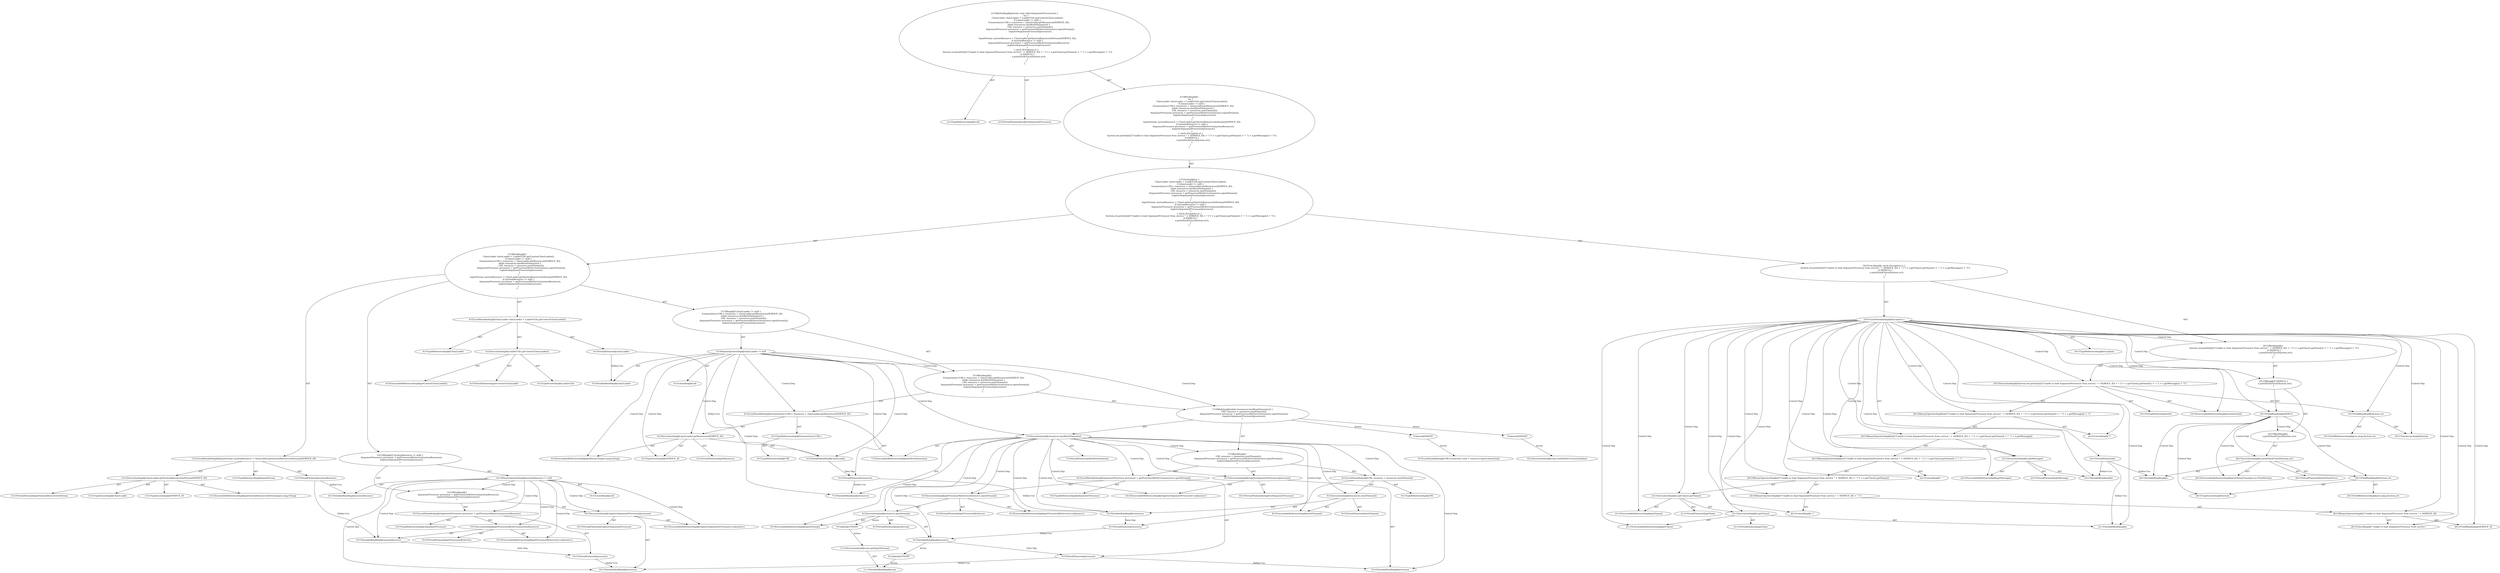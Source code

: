 digraph "collectArgumentProcessors#?" {
0 [label="2:CtTypeReferenceImpl@void" shape=ellipse]
1 [label="2:CtVirtualElement@collectArgumentProcessors" shape=ellipse]
2 [label="4:CtTypeReferenceImpl@ClassLoader" shape=ellipse]
3 [label="4:CtExecutableReferenceImpl@getContextClassLoader()" shape=ellipse]
4 [label="4:CtVirtualElement@getContextClassLoader" shape=ellipse]
5 [label="4:CtTypeAccessImpl@LoaderUtils" shape=ellipse]
6 [label="4:CtInvocationImpl@LoaderUtils.getContextClassLoader()" shape=ellipse]
7 [label="4:CtVirtualElement@classLoader" shape=ellipse]
8 [label="4:CtLocalVariableImpl@ClassLoader classLoader = LoaderUtils.getContextClassLoader()" shape=ellipse]
9 [label="5:CtVariableReadImpl@classLoader" shape=ellipse]
10 [label="5:CtLiteralImpl@null" shape=ellipse]
11 [label="5:CtBinaryOperatorImpl@classLoader != null" shape=ellipse]
12 [label="6:CtTypeReferenceImpl@Enumeration<URL>" shape=ellipse]
13 [label="6:CtTypeReferenceImpl@URL" shape=ellipse]
14 [label="6:CtExecutableReferenceImpl@getResources(java.lang.String)" shape=ellipse]
15 [label="6:CtVirtualElement@getResources" shape=ellipse]
16 [label="6:CtVariableReadImpl@classLoader" shape=ellipse]
17 [label="6:CtTypeAccessImpl@SERVICE_ID" shape=ellipse]
18 [label="6:CtInvocationImpl@classLoader.getResources(SERVICE_ID)" shape=ellipse]
19 [label="6:CtVirtualElement@resources" shape=ellipse]
20 [label="6:CtLocalVariableImpl@Enumeration<URL> resources = classLoader.getResources(SERVICE_ID)" shape=ellipse]
21 [label="7:CtExecutableReferenceImpl@hasMoreElements()" shape=ellipse]
22 [label="7:CtVirtualElement@hasMoreElements" shape=ellipse]
23 [label="7:CtVariableReadImpl@resources" shape=ellipse]
24 [label="7:CtInvocationImpl@resources.hasMoreElements()" shape=ellipse]
25 [label="8:CtTypeReferenceImpl@URL" shape=ellipse]
26 [label="8:CtExecutableReferenceImpl@nextElement()" shape=ellipse]
27 [label="8:CtVirtualElement@nextElement" shape=ellipse]
28 [label="8:CtVariableReadImpl@resources" shape=ellipse]
29 [label="8:CtInvocationImpl@resources.nextElement()" shape=ellipse]
30 [label="8:CtVirtualElement@resource" shape=ellipse]
31 [label="8:CtLocalVariableImpl@URL resource = resources.nextElement()" shape=ellipse]
32 [label="9:CtTypeReferenceImpl@ArgumentProcessor" shape=ellipse]
33 [label="9:CtExecutableReferenceImpl@getProcessorByService(<unknown>)" shape=ellipse]
34 [label="9:CtVirtualElement@getProcessorByService" shape=ellipse]
35 [label="9:CtExecutableReferenceImpl@openStream()" shape=ellipse]
36 [label="9:CtVirtualElement@openStream" shape=ellipse]
37 [label="9:CtVariableReadImpl@resource" shape=ellipse]
38 [label="9:CtInvocationImpl@resource.openStream()" shape=ellipse]
39 [label="9:CtInvocationImpl@getProcessorByService(resource.openStream())" shape=ellipse]
40 [label="9:CtVirtualElement@processor" shape=ellipse]
41 [label="9:CtLocalVariableImpl@ArgumentProcessor processor = getProcessorByService(resource.openStream())" shape=ellipse]
42 [label="10:CtExecutableReferenceImpl@registerArgumentProcessor(<unknown>)" shape=ellipse]
43 [label="10:CtVirtualElement@registerArgumentProcessor" shape=ellipse]
44 [label="10:CtVariableReadImpl@processor" shape=ellipse]
45 [label="10:CtInvocationImpl@registerArgumentProcessor(processor)" shape=ellipse]
46 [label="7:CtBlockImpl@\{
    URL resource = resources.nextElement();
    ArgumentProcessor processor = getProcessorByService(resource.openStream());
    registerArgumentProcessor(processor);
\}" shape=ellipse]
47 [label="7:CtWhileImpl@while (resources.hasMoreElements()) \{
    URL resource = resources.nextElement();
    ArgumentProcessor processor = getProcessorByService(resource.openStream());
    registerArgumentProcessor(processor);
\} " shape=ellipse]
48 [label="5:CtBlockImpl@\{
    Enumeration<URL> resources = classLoader.getResources(SERVICE_ID);
    while (resources.hasMoreElements()) \{
        URL resource = resources.nextElement();
        ArgumentProcessor processor = getProcessorByService(resource.openStream());
        registerArgumentProcessor(processor);
    \} 
\}" shape=ellipse]
49 [label="5:CtIfImpl@if (classLoader != null) \{
    Enumeration<URL> resources = classLoader.getResources(SERVICE_ID);
    while (resources.hasMoreElements()) \{
        URL resource = resources.nextElement();
        ArgumentProcessor processor = getProcessorByService(resource.openStream());
        registerArgumentProcessor(processor);
    \} 
\}" shape=ellipse]
50 [label="13:CtTypeReferenceImpl@InputStream" shape=ellipse]
51 [label="13:CtExecutableReferenceImpl@getSystemResourceAsStream(java.lang.String)" shape=ellipse]
52 [label="13:CtVirtualElement@getSystemResourceAsStream" shape=ellipse]
53 [label="13:CtTypeAccessImpl@ClassLoader" shape=ellipse]
54 [label="13:CtTypeAccessImpl@SERVICE_ID" shape=ellipse]
55 [label="13:CtInvocationImpl@ClassLoader.getSystemResourceAsStream(SERVICE_ID)" shape=ellipse]
56 [label="13:CtVirtualElement@systemResource" shape=ellipse]
57 [label="13:CtLocalVariableImpl@InputStream systemResource = ClassLoader.getSystemResourceAsStream(SERVICE_ID)" shape=ellipse]
58 [label="14:CtVariableReadImpl@systemResource" shape=ellipse]
59 [label="14:CtLiteralImpl@null" shape=ellipse]
60 [label="14:CtBinaryOperatorImpl@systemResource != null" shape=ellipse]
61 [label="15:CtTypeReferenceImpl@ArgumentProcessor" shape=ellipse]
62 [label="15:CtExecutableReferenceImpl@getProcessorByService(<unknown>)" shape=ellipse]
63 [label="15:CtVirtualElement@getProcessorByService" shape=ellipse]
64 [label="15:CtVariableReadImpl@systemResource" shape=ellipse]
65 [label="15:CtInvocationImpl@getProcessorByService(systemResource)" shape=ellipse]
66 [label="15:CtVirtualElement@processor" shape=ellipse]
67 [label="15:CtLocalVariableImpl@ArgumentProcessor processor = getProcessorByService(systemResource)" shape=ellipse]
68 [label="16:CtExecutableReferenceImpl@registerArgumentProcessor(<unknown>)" shape=ellipse]
69 [label="16:CtVirtualElement@registerArgumentProcessor" shape=ellipse]
70 [label="16:CtVariableReadImpl@processor" shape=ellipse]
71 [label="16:CtInvocationImpl@registerArgumentProcessor(processor)" shape=ellipse]
72 [label="14:CtBlockImpl@\{
    ArgumentProcessor processor = getProcessorByService(systemResource);
    registerArgumentProcessor(processor);
\}" shape=ellipse]
73 [label="14:CtIfImpl@if (systemResource != null) \{
    ArgumentProcessor processor = getProcessorByService(systemResource);
    registerArgumentProcessor(processor);
\}" shape=ellipse]
74 [label="3:CtBlockImpl@\{
    ClassLoader classLoader = LoaderUtils.getContextClassLoader();
    if (classLoader != null) \{
        Enumeration<URL> resources = classLoader.getResources(SERVICE_ID);
        while (resources.hasMoreElements()) \{
            URL resource = resources.nextElement();
            ArgumentProcessor processor = getProcessorByService(resource.openStream());
            registerArgumentProcessor(processor);
        \} 
    \}
    InputStream systemResource = ClassLoader.getSystemResourceAsStream(SERVICE_ID);
    if (systemResource != null) \{
        ArgumentProcessor processor = getProcessorByService(systemResource);
        registerArgumentProcessor(processor);
    \}
\}" shape=ellipse]
75 [label="18:CtVirtualElement@e" shape=ellipse]
76 [label="18:CtTypeReferenceImpl@Exception" shape=ellipse]
77 [label="18:CtCatchVariableImpl@Exception e" shape=ellipse]
78 [label="19:CtExecutableReferenceImpl@println(char[])" shape=ellipse]
79 [label="19:CtVirtualElement@println" shape=ellipse]
80 [label="19:CtTypeAccessImpl@System" shape=ellipse]
81 [label="19:CtFieldReadImpl@System.err" shape=ellipse]
82 [label="19:CtFieldReferenceImpl@java.lang.System.err" shape=ellipse]
83 [label="20:CtLiteralImpl@\"Unable to load ArgumentProcessor from service \"" shape=ellipse]
84 [label="20:CtFieldReadImpl@SERVICE_ID" shape=ellipse]
85 [label="20:CtBinaryOperatorImpl@(\"Unable to load ArgumentProcessor from service \" + SERVICE_ID)" shape=ellipse]
86 [label="20:CtLiteralImpl@\" (\"" shape=ellipse]
87 [label="20:CtBinaryOperatorImpl@((\"Unable to load ArgumentProcessor from service \" + SERVICE_ID) + \" (\")" shape=ellipse]
88 [label="21:CtExecutableReferenceImpl@getName()" shape=ellipse]
89 [label="21:CtVirtualElement@getName" shape=ellipse]
90 [label="21:CtExecutableReferenceImpl@getClass()" shape=ellipse]
91 [label="21:CtVirtualElement@getClass" shape=ellipse]
92 [label="21:CtVariableReadImpl@e" shape=ellipse]
93 [label="21:CtInvocationImpl@e.getClass()" shape=ellipse]
94 [label="21:CtInvocationImpl@e.getClass().getName()" shape=ellipse]
95 [label="20:CtBinaryOperatorImpl@(((\"Unable to load ArgumentProcessor from service \" + SERVICE_ID) + \" (\") + e.getClass().getName())" shape=ellipse]
96 [label="22:CtLiteralImpl@\": \"" shape=ellipse]
97 [label="20:CtBinaryOperatorImpl@((((\"Unable to load ArgumentProcessor from service \" + SERVICE_ID) + \" (\") + e.getClass().getName()) + \": \")" shape=ellipse]
98 [label="23:CtExecutableReferenceImpl@getMessage()" shape=ellipse]
99 [label="23:CtVirtualElement@getMessage" shape=ellipse]
100 [label="23:CtVariableReadImpl@e" shape=ellipse]
101 [label="23:CtInvocationImpl@e.getMessage()" shape=ellipse]
102 [label="20:CtBinaryOperatorImpl@(((((\"Unable to load ArgumentProcessor from service \" + SERVICE_ID) + \" (\") + e.getClass().getName()) + \": \") + e.getMessage())" shape=ellipse]
103 [label="24:CtLiteralImpl@\")\"" shape=ellipse]
104 [label="20:CtBinaryOperatorImpl@(((((\"Unable to load ArgumentProcessor from service \" + SERVICE_ID) + \" (\") + e.getClass().getName()) + \": \") + e.getMessage()) + \")\"" shape=ellipse]
105 [label="19:CtInvocationImpl@System.err.println((((((\"Unable to load ArgumentProcessor from service \" + SERVICE_ID) + \" (\") + e.getClass().getName()) + \": \") + e.getMessage()) + \")\")" shape=ellipse]
106 [label="25:CtFieldReadImpl@DEBUG" shape=ellipse]
107 [label="26:CtExecutableReferenceImpl@printStackTrace(java.io.PrintStream)" shape=ellipse]
108 [label="26:CtVirtualElement@printStackTrace" shape=ellipse]
109 [label="26:CtVariableReadImpl@e" shape=ellipse]
110 [label="26:CtTypeAccessImpl@System" shape=ellipse]
111 [label="26:CtFieldReadImpl@System.err" shape=ellipse]
112 [label="26:CtFieldReferenceImpl@java.lang.System.err" shape=ellipse]
113 [label="26:CtInvocationImpl@e.printStackTrace(System.err)" shape=ellipse]
114 [label="25:CtBlockImpl@\{
    e.printStackTrace(System.err);
\}" shape=ellipse]
115 [label="25:CtIfImpl@if (DEBUG) \{
    e.printStackTrace(System.err);
\}" shape=ellipse]
116 [label="18:CtBlockImpl@\{
    System.err.println((((((\"Unable to load ArgumentProcessor from service \" + SERVICE_ID) + \" (\") + e.getClass().getName()) + \": \") + e.getMessage()) + \")\");
    if (DEBUG) \{
        e.printStackTrace(System.err);
    \}
\}" shape=ellipse]
117 [label="18:CtCatchImpl@ catch (Exception e) \{
    System.err.println((((((\"Unable to load ArgumentProcessor from service \" + SERVICE_ID) + \" (\") + e.getClass().getName()) + \": \") + e.getMessage()) + \")\");
    if (DEBUG) \{
        e.printStackTrace(System.err);
    \}
\}" shape=ellipse]
118 [label="3:CtTryImpl@try \{
    ClassLoader classLoader = LoaderUtils.getContextClassLoader();
    if (classLoader != null) \{
        Enumeration<URL> resources = classLoader.getResources(SERVICE_ID);
        while (resources.hasMoreElements()) \{
            URL resource = resources.nextElement();
            ArgumentProcessor processor = getProcessorByService(resource.openStream());
            registerArgumentProcessor(processor);
        \} 
    \}
    InputStream systemResource = ClassLoader.getSystemResourceAsStream(SERVICE_ID);
    if (systemResource != null) \{
        ArgumentProcessor processor = getProcessorByService(systemResource);
        registerArgumentProcessor(processor);
    \}
\} catch (Exception e) \{
    System.err.println((((((\"Unable to load ArgumentProcessor from service \" + SERVICE_ID) + \" (\") + e.getClass().getName()) + \": \") + e.getMessage()) + \")\");
    if (DEBUG) \{
        e.printStackTrace(System.err);
    \}
\}" shape=ellipse]
119 [label="2:CtBlockImpl@\{
    try \{
        ClassLoader classLoader = LoaderUtils.getContextClassLoader();
        if (classLoader != null) \{
            Enumeration<URL> resources = classLoader.getResources(SERVICE_ID);
            while (resources.hasMoreElements()) \{
                URL resource = resources.nextElement();
                ArgumentProcessor processor = getProcessorByService(resource.openStream());
                registerArgumentProcessor(processor);
            \} 
        \}
        InputStream systemResource = ClassLoader.getSystemResourceAsStream(SERVICE_ID);
        if (systemResource != null) \{
            ArgumentProcessor processor = getProcessorByService(systemResource);
            registerArgumentProcessor(processor);
        \}
    \} catch (Exception e) \{
        System.err.println((((((\"Unable to load ArgumentProcessor from service \" + SERVICE_ID) + \" (\") + e.getClass().getName()) + \": \") + e.getMessage()) + \")\");
        if (DEBUG) \{
            e.printStackTrace(System.err);
        \}
    \}
\}" shape=ellipse]
120 [label="2:CtMethodImpl@private void collectArgumentProcessors() \{
    try \{
        ClassLoader classLoader = LoaderUtils.getContextClassLoader();
        if (classLoader != null) \{
            Enumeration<URL> resources = classLoader.getResources(SERVICE_ID);
            while (resources.hasMoreElements()) \{
                URL resource = resources.nextElement();
                ArgumentProcessor processor = getProcessorByService(resource.openStream());
                registerArgumentProcessor(processor);
            \} 
        \}
        InputStream systemResource = ClassLoader.getSystemResourceAsStream(SERVICE_ID);
        if (systemResource != null) \{
            ArgumentProcessor processor = getProcessorByService(systemResource);
            registerArgumentProcessor(processor);
        \}
    \} catch (Exception e) \{
        System.err.println((((((\"Unable to load ArgumentProcessor from service \" + SERVICE_ID) + \" (\") + e.getClass().getName()) + \": \") + e.getMessage()) + \")\");
        if (DEBUG) \{
            e.printStackTrace(System.err);
        \}
    \}
\}" shape=ellipse]
121 [label="9:Update@UPDATE" shape=ellipse]
122 [label="11:CtInvocationImpl@conn.getInputStream()" shape=ellipse]
123 [label="9:Update@UPDATE" shape=ellipse]
124 [label="11:CtVariableReadImpl@conn" shape=ellipse]
125 [label="9:Insert@INSERT" shape=ellipse]
126 [label="9:CtLocalVariableImpl@URLConnection conn = resource.openConnection()" shape=ellipse]
127 [label="10:Insert@INSERT" shape=ellipse]
128 [label="10:CtInvocationImpl@conn.setDefaultUseCaches(false)" shape=ellipse]
6 -> 4 [label="AST"];
6 -> 5 [label="AST"];
6 -> 3 [label="AST"];
7 -> 9 [label="Define-Use"];
7 -> 16 [label="Define-Use"];
8 -> 7 [label="AST"];
8 -> 2 [label="AST"];
8 -> 6 [label="AST"];
11 -> 9 [label="AST"];
11 -> 10 [label="AST"];
11 -> 48 [label="Control Dep"];
11 -> 20 [label="Control Dep"];
11 -> 18 [label="Control Dep"];
11 -> 14 [label="Control Dep"];
11 -> 16 [label="Control Dep"];
11 -> 17 [label="Control Dep"];
11 -> 47 [label="Control Dep"];
11 -> 24 [label="Control Dep"];
11 -> 21 [label="Control Dep"];
11 -> 23 [label="Control Dep"];
12 -> 13 [label="AST"];
16 -> 19 [label="Data Dep"];
18 -> 15 [label="AST"];
18 -> 16 [label="AST"];
18 -> 14 [label="AST"];
18 -> 17 [label="AST"];
19 -> 23 [label="Define-Use"];
19 -> 28 [label="Define-Use"];
20 -> 19 [label="AST"];
20 -> 12 [label="AST"];
20 -> 18 [label="AST"];
24 -> 22 [label="AST"];
24 -> 23 [label="AST"];
24 -> 21 [label="AST"];
24 -> 46 [label="Control Dep"];
24 -> 31 [label="Control Dep"];
24 -> 29 [label="Control Dep"];
24 -> 26 [label="Control Dep"];
24 -> 28 [label="Control Dep"];
24 -> 41 [label="Control Dep"];
24 -> 39 [label="Control Dep"];
24 -> 33 [label="Control Dep"];
24 -> 38 [label="Control Dep"];
24 -> 35 [label="Control Dep"];
24 -> 37 [label="Control Dep"];
24 -> 45 [label="Control Dep"];
24 -> 42 [label="Control Dep"];
24 -> 44 [label="Control Dep"];
28 -> 30 [label="Data Dep"];
29 -> 27 [label="AST"];
29 -> 28 [label="AST"];
29 -> 26 [label="AST"];
30 -> 37 [label="Define-Use"];
31 -> 30 [label="AST"];
31 -> 25 [label="AST"];
31 -> 29 [label="AST"];
37 -> 40 [label="Data Dep"];
37 -> 123 [label="Action"];
38 -> 36 [label="AST"];
38 -> 37 [label="AST"];
38 -> 35 [label="AST"];
38 -> 121 [label="Action"];
39 -> 34 [label="AST"];
39 -> 33 [label="AST"];
39 -> 38 [label="AST"];
40 -> 44 [label="Define-Use"];
40 -> 70 [label="Define-Use"];
41 -> 40 [label="AST"];
41 -> 32 [label="AST"];
41 -> 39 [label="AST"];
45 -> 43 [label="AST"];
45 -> 42 [label="AST"];
45 -> 44 [label="AST"];
46 -> 31 [label="AST"];
46 -> 41 [label="AST"];
46 -> 45 [label="AST"];
47 -> 24 [label="AST"];
47 -> 46 [label="AST"];
47 -> 125 [label="Action"];
47 -> 127 [label="Action"];
48 -> 20 [label="AST"];
48 -> 47 [label="AST"];
49 -> 11 [label="AST"];
49 -> 48 [label="AST"];
55 -> 52 [label="AST"];
55 -> 53 [label="AST"];
55 -> 51 [label="AST"];
55 -> 54 [label="AST"];
56 -> 58 [label="Define-Use"];
56 -> 64 [label="Define-Use"];
57 -> 56 [label="AST"];
57 -> 50 [label="AST"];
57 -> 55 [label="AST"];
60 -> 58 [label="AST"];
60 -> 59 [label="AST"];
60 -> 72 [label="Control Dep"];
60 -> 67 [label="Control Dep"];
60 -> 65 [label="Control Dep"];
60 -> 62 [label="Control Dep"];
60 -> 64 [label="Control Dep"];
60 -> 71 [label="Control Dep"];
60 -> 68 [label="Control Dep"];
60 -> 70 [label="Control Dep"];
64 -> 66 [label="Data Dep"];
65 -> 63 [label="AST"];
65 -> 62 [label="AST"];
65 -> 64 [label="AST"];
66 -> 70 [label="Define-Use"];
67 -> 66 [label="AST"];
67 -> 61 [label="AST"];
67 -> 65 [label="AST"];
71 -> 69 [label="AST"];
71 -> 68 [label="AST"];
71 -> 70 [label="AST"];
72 -> 67 [label="AST"];
72 -> 71 [label="AST"];
73 -> 60 [label="AST"];
73 -> 72 [label="AST"];
74 -> 8 [label="AST"];
74 -> 49 [label="AST"];
74 -> 57 [label="AST"];
74 -> 73 [label="AST"];
75 -> 92 [label="Define-Use"];
75 -> 100 [label="Define-Use"];
75 -> 109 [label="Define-Use"];
77 -> 75 [label="AST"];
77 -> 76 [label="AST"];
77 -> 116 [label="Control Dep"];
77 -> 105 [label="Control Dep"];
77 -> 78 [label="Control Dep"];
77 -> 81 [label="Control Dep"];
77 -> 80 [label="Control Dep"];
77 -> 104 [label="Control Dep"];
77 -> 102 [label="Control Dep"];
77 -> 97 [label="Control Dep"];
77 -> 95 [label="Control Dep"];
77 -> 87 [label="Control Dep"];
77 -> 85 [label="Control Dep"];
77 -> 83 [label="Control Dep"];
77 -> 84 [label="Control Dep"];
77 -> 86 [label="Control Dep"];
77 -> 94 [label="Control Dep"];
77 -> 88 [label="Control Dep"];
77 -> 93 [label="Control Dep"];
77 -> 90 [label="Control Dep"];
77 -> 92 [label="Control Dep"];
77 -> 96 [label="Control Dep"];
77 -> 101 [label="Control Dep"];
77 -> 98 [label="Control Dep"];
77 -> 100 [label="Control Dep"];
77 -> 103 [label="Control Dep"];
77 -> 115 [label="Control Dep"];
77 -> 106 [label="Control Dep"];
81 -> 80 [label="AST"];
81 -> 82 [label="AST"];
85 -> 83 [label="AST"];
85 -> 84 [label="AST"];
87 -> 85 [label="AST"];
87 -> 86 [label="AST"];
93 -> 91 [label="AST"];
93 -> 92 [label="AST"];
93 -> 90 [label="AST"];
94 -> 89 [label="AST"];
94 -> 93 [label="AST"];
94 -> 88 [label="AST"];
95 -> 87 [label="AST"];
95 -> 94 [label="AST"];
97 -> 95 [label="AST"];
97 -> 96 [label="AST"];
101 -> 99 [label="AST"];
101 -> 100 [label="AST"];
101 -> 98 [label="AST"];
102 -> 97 [label="AST"];
102 -> 101 [label="AST"];
104 -> 102 [label="AST"];
104 -> 103 [label="AST"];
105 -> 79 [label="AST"];
105 -> 81 [label="AST"];
105 -> 78 [label="AST"];
105 -> 104 [label="AST"];
106 -> 114 [label="Control Dep"];
106 -> 113 [label="Control Dep"];
106 -> 107 [label="Control Dep"];
106 -> 109 [label="Control Dep"];
106 -> 111 [label="Control Dep"];
106 -> 110 [label="Control Dep"];
111 -> 110 [label="AST"];
111 -> 112 [label="AST"];
113 -> 108 [label="AST"];
113 -> 109 [label="AST"];
113 -> 107 [label="AST"];
113 -> 111 [label="AST"];
114 -> 113 [label="AST"];
115 -> 106 [label="AST"];
115 -> 114 [label="AST"];
116 -> 105 [label="AST"];
116 -> 115 [label="AST"];
117 -> 77 [label="AST"];
117 -> 116 [label="AST"];
118 -> 74 [label="AST"];
118 -> 117 [label="AST"];
119 -> 118 [label="AST"];
120 -> 1 [label="AST"];
120 -> 0 [label="AST"];
120 -> 119 [label="AST"];
121 -> 122 [label="Action"];
122 -> 124 [label="AST"];
123 -> 124 [label="Action"];
125 -> 126 [label="Action"];
127 -> 128 [label="Action"];
}